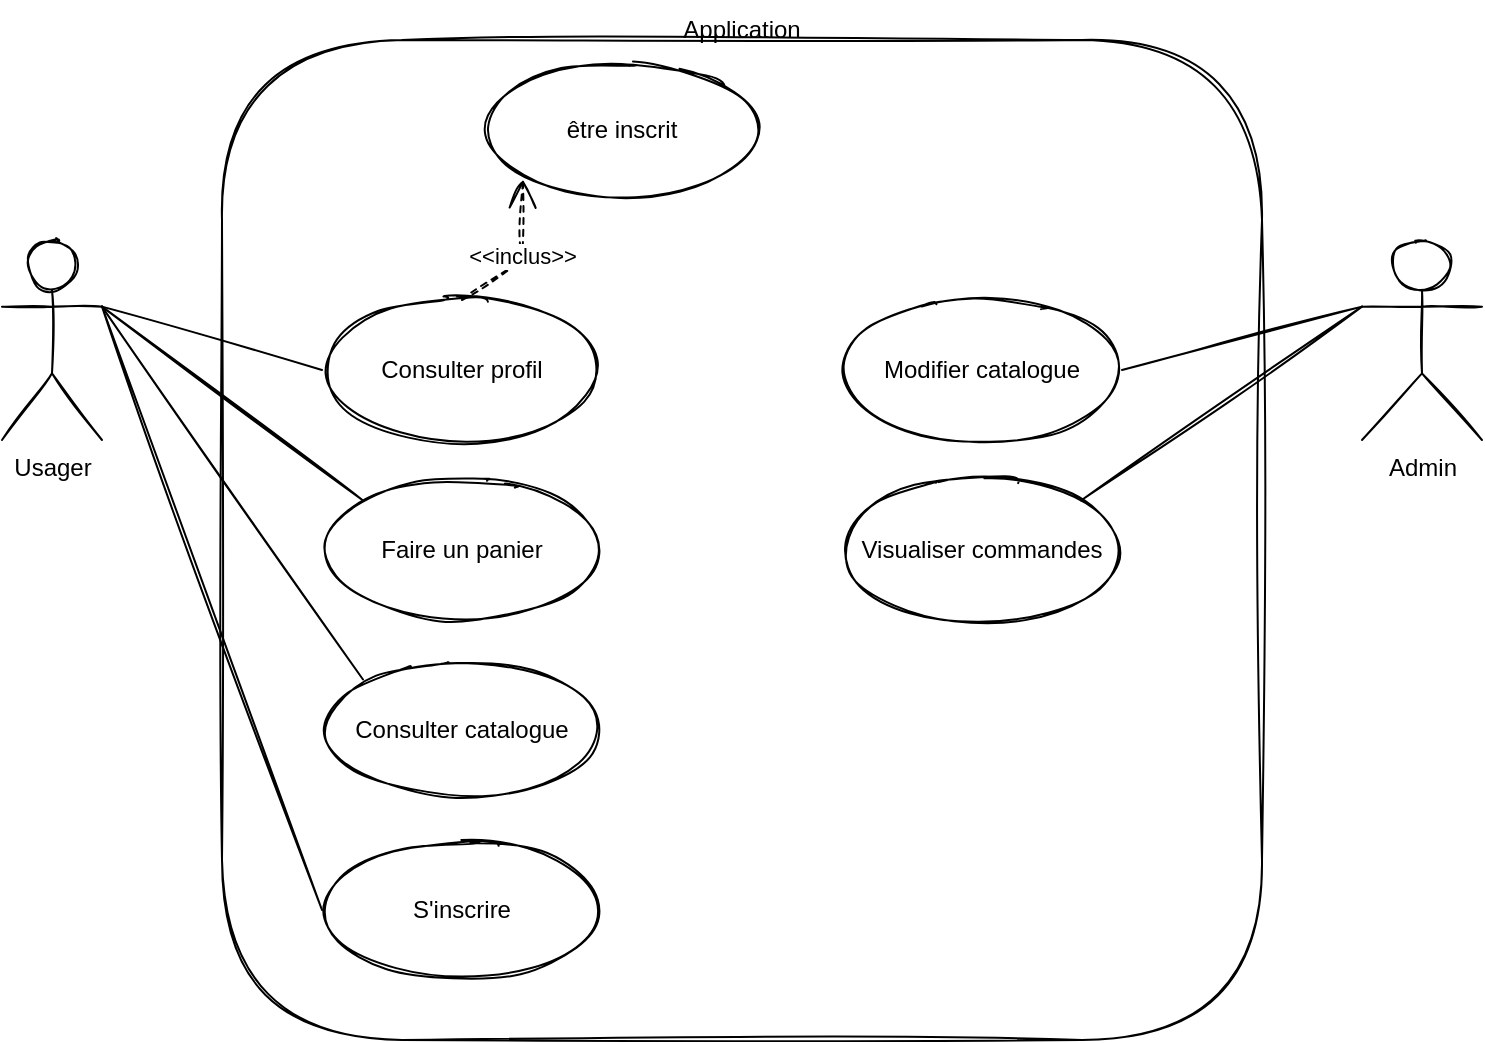 <mxfile version="19.0.2" type="github">
  <diagram id="HVR5KoIifLdd6Xq3uzye" name="Page-1">
    <mxGraphModel dx="1422" dy="800" grid="1" gridSize="10" guides="1" tooltips="1" connect="1" arrows="1" fold="1" page="1" pageScale="1" pageWidth="827" pageHeight="1169" math="0" shadow="0">
      <root>
        <mxCell id="0" />
        <mxCell id="1" parent="0" />
        <mxCell id="dA5qExf6YDdf3Fpp9Gv9-1" value="" style="rounded=1;whiteSpace=wrap;html=1;sketch=1;arcSize=18;" parent="1" vertex="1">
          <mxGeometry x="160" y="240" width="520" height="500" as="geometry" />
        </mxCell>
        <mxCell id="dA5qExf6YDdf3Fpp9Gv9-2" value="Application" style="text;html=1;strokeColor=none;fillColor=none;align=center;verticalAlign=middle;whiteSpace=wrap;rounded=0;sketch=1;" parent="1" vertex="1">
          <mxGeometry x="390" y="220" width="60" height="30" as="geometry" />
        </mxCell>
        <mxCell id="dA5qExf6YDdf3Fpp9Gv9-3" value="Usager" style="shape=umlActor;verticalLabelPosition=bottom;verticalAlign=top;html=1;outlineConnect=0;sketch=1;" parent="1" vertex="1">
          <mxGeometry x="50" y="340" width="50" height="100" as="geometry" />
        </mxCell>
        <mxCell id="dA5qExf6YDdf3Fpp9Gv9-6" value="" style="endArrow=none;html=1;rounded=0;sketch=1;exitX=1;exitY=0.333;exitDx=0;exitDy=0;exitPerimeter=0;entryX=0;entryY=0.5;entryDx=0;entryDy=0;" parent="1" source="dA5qExf6YDdf3Fpp9Gv9-3" target="dA5qExf6YDdf3Fpp9Gv9-7" edge="1">
          <mxGeometry width="50" height="50" relative="1" as="geometry">
            <mxPoint x="390" y="590" as="sourcePoint" />
            <mxPoint x="230" y="350" as="targetPoint" />
          </mxGeometry>
        </mxCell>
        <mxCell id="dA5qExf6YDdf3Fpp9Gv9-7" value="Consulter profil" style="ellipse;whiteSpace=wrap;html=1;sketch=1;" parent="1" vertex="1">
          <mxGeometry x="210" y="370" width="140" height="70" as="geometry" />
        </mxCell>
        <mxCell id="dA5qExf6YDdf3Fpp9Gv9-8" value="&amp;lt;&amp;lt;inclus&amp;gt;&amp;gt;" style="endArrow=open;endSize=12;dashed=1;html=1;rounded=0;sketch=1;exitX=0.5;exitY=0;exitDx=0;exitDy=0;entryX=0;entryY=1;entryDx=0;entryDy=0;" parent="1" source="dA5qExf6YDdf3Fpp9Gv9-7" target="dA5qExf6YDdf3Fpp9Gv9-9" edge="1">
          <mxGeometry width="160" relative="1" as="geometry">
            <mxPoint x="330" y="570" as="sourcePoint" />
            <mxPoint x="490" y="570" as="targetPoint" />
            <Array as="points">
              <mxPoint x="310" y="350" />
            </Array>
          </mxGeometry>
        </mxCell>
        <mxCell id="dA5qExf6YDdf3Fpp9Gv9-9" value="être inscrit" style="ellipse;whiteSpace=wrap;html=1;sketch=1;" parent="1" vertex="1">
          <mxGeometry x="290" y="250" width="140" height="70" as="geometry" />
        </mxCell>
        <mxCell id="dA5qExf6YDdf3Fpp9Gv9-10" value="Faire un panier" style="ellipse;whiteSpace=wrap;html=1;sketch=1;" parent="1" vertex="1">
          <mxGeometry x="210" y="460" width="140" height="70" as="geometry" />
        </mxCell>
        <mxCell id="dA5qExf6YDdf3Fpp9Gv9-11" value="" style="endArrow=none;html=1;rounded=0;sketch=1;exitX=1;exitY=0.333;exitDx=0;exitDy=0;exitPerimeter=0;entryX=0;entryY=0;entryDx=0;entryDy=0;" parent="1" source="dA5qExf6YDdf3Fpp9Gv9-3" target="dA5qExf6YDdf3Fpp9Gv9-10" edge="1">
          <mxGeometry relative="1" as="geometry">
            <mxPoint x="330" y="570" as="sourcePoint" />
            <mxPoint x="490" y="570" as="targetPoint" />
          </mxGeometry>
        </mxCell>
        <mxCell id="dA5qExf6YDdf3Fpp9Gv9-12" value="Admin" style="shape=umlActor;verticalLabelPosition=bottom;verticalAlign=top;html=1;sketch=1;" parent="1" vertex="1">
          <mxGeometry x="730" y="340" width="60" height="100" as="geometry" />
        </mxCell>
        <mxCell id="dA5qExf6YDdf3Fpp9Gv9-13" value="Modifier catalogue" style="ellipse;whiteSpace=wrap;html=1;sketch=1;" parent="1" vertex="1">
          <mxGeometry x="470" y="370" width="140" height="70" as="geometry" />
        </mxCell>
        <mxCell id="dA5qExf6YDdf3Fpp9Gv9-14" value="" style="endArrow=none;html=1;rounded=0;sketch=1;entryX=0;entryY=0.333;entryDx=0;entryDy=0;entryPerimeter=0;exitX=1;exitY=0.5;exitDx=0;exitDy=0;" parent="1" source="dA5qExf6YDdf3Fpp9Gv9-13" target="dA5qExf6YDdf3Fpp9Gv9-12" edge="1">
          <mxGeometry relative="1" as="geometry">
            <mxPoint x="330" y="570" as="sourcePoint" />
            <mxPoint x="490" y="570" as="targetPoint" />
          </mxGeometry>
        </mxCell>
        <mxCell id="dA5qExf6YDdf3Fpp9Gv9-15" value="Visualiser commandes" style="ellipse;whiteSpace=wrap;html=1;sketch=1;" parent="1" vertex="1">
          <mxGeometry x="470" y="460" width="140" height="70" as="geometry" />
        </mxCell>
        <mxCell id="dA5qExf6YDdf3Fpp9Gv9-16" value="" style="endArrow=none;html=1;rounded=0;sketch=1;entryX=0;entryY=0.333;entryDx=0;entryDy=0;entryPerimeter=0;exitX=1;exitY=0;exitDx=0;exitDy=0;" parent="1" source="dA5qExf6YDdf3Fpp9Gv9-15" target="dA5qExf6YDdf3Fpp9Gv9-12" edge="1">
          <mxGeometry relative="1" as="geometry">
            <mxPoint x="330" y="570" as="sourcePoint" />
            <mxPoint x="790" y="360" as="targetPoint" />
          </mxGeometry>
        </mxCell>
        <mxCell id="dA5qExf6YDdf3Fpp9Gv9-17" value="Consulter catalogue" style="ellipse;whiteSpace=wrap;html=1;sketch=1;" parent="1" vertex="1">
          <mxGeometry x="210" y="549.5" width="140" height="70" as="geometry" />
        </mxCell>
        <mxCell id="dA5qExf6YDdf3Fpp9Gv9-18" value="" style="endArrow=none;html=1;rounded=0;sketch=1;exitX=1;exitY=0.333;exitDx=0;exitDy=0;exitPerimeter=0;entryX=0;entryY=0;entryDx=0;entryDy=0;" parent="1" source="dA5qExf6YDdf3Fpp9Gv9-3" target="dA5qExf6YDdf3Fpp9Gv9-17" edge="1">
          <mxGeometry relative="1" as="geometry">
            <mxPoint x="110" y="380" as="sourcePoint" />
            <mxPoint x="510" y="620" as="targetPoint" />
          </mxGeometry>
        </mxCell>
        <mxCell id="dA5qExf6YDdf3Fpp9Gv9-19" value="S&#39;inscrire" style="ellipse;whiteSpace=wrap;html=1;sketch=1;" parent="1" vertex="1">
          <mxGeometry x="210" y="640" width="140" height="70" as="geometry" />
        </mxCell>
        <mxCell id="dA5qExf6YDdf3Fpp9Gv9-20" value="" style="endArrow=none;html=1;rounded=0;sketch=1;exitX=1;exitY=0.333;exitDx=0;exitDy=0;exitPerimeter=0;entryX=0;entryY=0.5;entryDx=0;entryDy=0;" parent="1" source="dA5qExf6YDdf3Fpp9Gv9-3" target="dA5qExf6YDdf3Fpp9Gv9-19" edge="1">
          <mxGeometry relative="1" as="geometry">
            <mxPoint x="400" y="530" as="sourcePoint" />
            <mxPoint x="560" y="530" as="targetPoint" />
          </mxGeometry>
        </mxCell>
      </root>
    </mxGraphModel>
  </diagram>
</mxfile>
